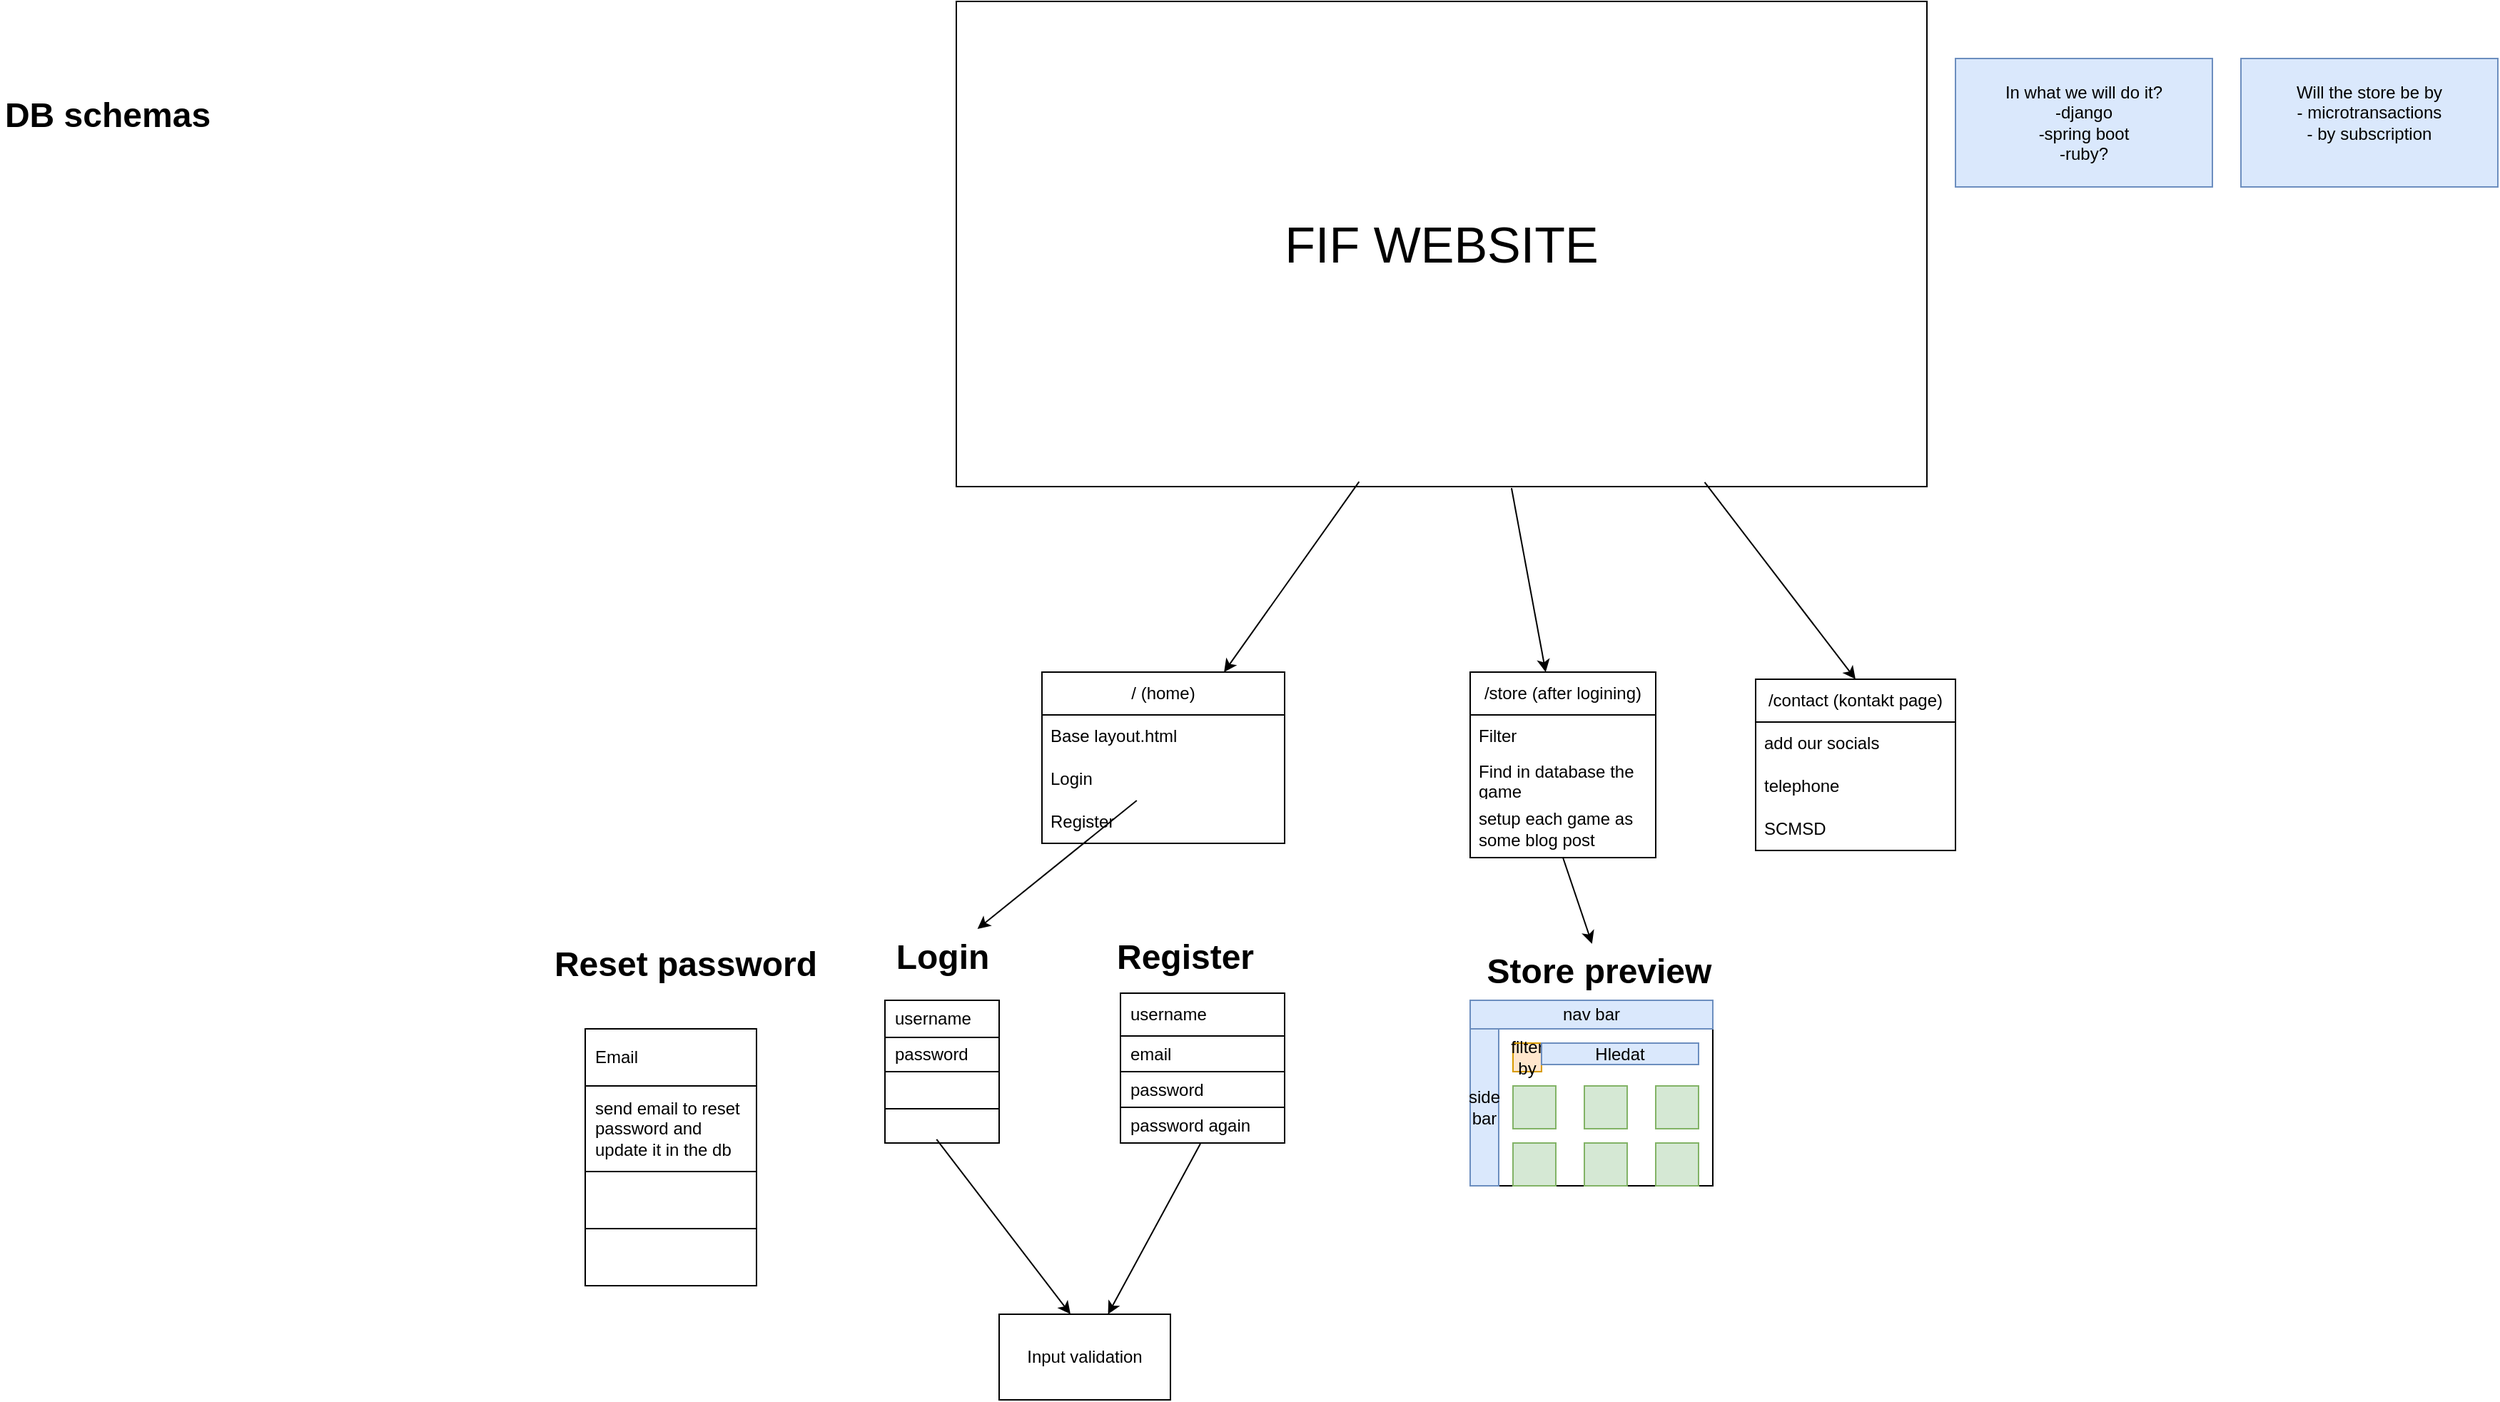<mxfile version="24.7.16">
  <diagram name="Page-1" id="sYMiPiu-Is_nX6wwwRNu">
    <mxGraphModel dx="1434" dy="5391" grid="1" gridSize="10" guides="1" tooltips="1" connect="1" arrows="1" fold="1" page="1" pageScale="1" pageWidth="3300" pageHeight="4681" math="0" shadow="0">
      <root>
        <mxCell id="0" />
        <mxCell id="1" parent="0" />
        <mxCell id="ukTQ_eI5RrCxZxxaiQbG-1" value="&lt;font style=&quot;font-size: 35px;&quot;&gt;FIF WEBSITE&lt;/font&gt;" style="rounded=0;whiteSpace=wrap;html=1;" vertex="1" parent="1">
          <mxGeometry x="1360" y="-20" width="680" height="340" as="geometry" />
        </mxCell>
        <mxCell id="ukTQ_eI5RrCxZxxaiQbG-2" value="&lt;div&gt;In what we will do it?&lt;/div&gt;&lt;div&gt;-django&lt;/div&gt;&lt;div&gt;-spring boot&lt;/div&gt;&lt;div&gt;-ruby?&lt;br&gt;&lt;/div&gt;" style="rounded=0;whiteSpace=wrap;html=1;fillColor=#dae8fc;strokeColor=#6c8ebf;" vertex="1" parent="1">
          <mxGeometry x="2060" y="20" width="180" height="90" as="geometry" />
        </mxCell>
        <mxCell id="ukTQ_eI5RrCxZxxaiQbG-5" value="&lt;div&gt;Will the store be by&lt;/div&gt;&lt;div align=&quot;center&quot;&gt;- microtransactions&lt;/div&gt;&lt;div align=&quot;center&quot;&gt;- by subscription&lt;br&gt;&lt;/div&gt;&lt;div align=&quot;left&quot;&gt;&lt;br&gt;&lt;/div&gt;" style="rounded=0;whiteSpace=wrap;html=1;fillColor=#dae8fc;strokeColor=#6c8ebf;" vertex="1" parent="1">
          <mxGeometry x="2260" y="20" width="180" height="90" as="geometry" />
        </mxCell>
        <mxCell id="ukTQ_eI5RrCxZxxaiQbG-10" value="/ (home)" style="swimlane;fontStyle=0;childLayout=stackLayout;horizontal=1;startSize=30;horizontalStack=0;resizeParent=1;resizeParentMax=0;resizeLast=0;collapsible=1;marginBottom=0;whiteSpace=wrap;html=1;" vertex="1" parent="1">
          <mxGeometry x="1420" y="450" width="170" height="120" as="geometry" />
        </mxCell>
        <mxCell id="ukTQ_eI5RrCxZxxaiQbG-11" value="Base layout.html" style="text;strokeColor=none;fillColor=none;align=left;verticalAlign=middle;spacingLeft=4;spacingRight=4;overflow=hidden;points=[[0,0.5],[1,0.5]];portConstraint=eastwest;rotatable=0;whiteSpace=wrap;html=1;" vertex="1" parent="ukTQ_eI5RrCxZxxaiQbG-10">
          <mxGeometry y="30" width="170" height="30" as="geometry" />
        </mxCell>
        <mxCell id="ukTQ_eI5RrCxZxxaiQbG-12" value="Login" style="text;strokeColor=none;fillColor=none;align=left;verticalAlign=middle;spacingLeft=4;spacingRight=4;overflow=hidden;points=[[0,0.5],[1,0.5]];portConstraint=eastwest;rotatable=0;whiteSpace=wrap;html=1;" vertex="1" parent="ukTQ_eI5RrCxZxxaiQbG-10">
          <mxGeometry y="60" width="170" height="30" as="geometry" />
        </mxCell>
        <mxCell id="ukTQ_eI5RrCxZxxaiQbG-13" value="Register" style="text;strokeColor=none;fillColor=none;align=left;verticalAlign=middle;spacingLeft=4;spacingRight=4;overflow=hidden;points=[[0,0.5],[1,0.5]];portConstraint=eastwest;rotatable=0;whiteSpace=wrap;html=1;" vertex="1" parent="ukTQ_eI5RrCxZxxaiQbG-10">
          <mxGeometry y="90" width="170" height="30" as="geometry" />
        </mxCell>
        <mxCell id="ukTQ_eI5RrCxZxxaiQbG-14" value="" style="endArrow=classic;html=1;rounded=0;exitX=0.415;exitY=0.99;exitDx=0;exitDy=0;exitPerimeter=0;" edge="1" parent="1" source="ukTQ_eI5RrCxZxxaiQbG-1" target="ukTQ_eI5RrCxZxxaiQbG-10">
          <mxGeometry width="50" height="50" relative="1" as="geometry">
            <mxPoint x="1840" y="430" as="sourcePoint" />
            <mxPoint x="1890" y="380" as="targetPoint" />
          </mxGeometry>
        </mxCell>
        <mxCell id="ukTQ_eI5RrCxZxxaiQbG-15" value="/store (after logining)" style="swimlane;fontStyle=0;childLayout=stackLayout;horizontal=1;startSize=30;horizontalStack=0;resizeParent=1;resizeParentMax=0;resizeLast=0;collapsible=1;marginBottom=0;whiteSpace=wrap;html=1;rounded=0;" vertex="1" parent="1">
          <mxGeometry x="1720" y="450" width="130" height="130" as="geometry" />
        </mxCell>
        <mxCell id="ukTQ_eI5RrCxZxxaiQbG-16" value="Filter" style="text;strokeColor=none;fillColor=none;align=left;verticalAlign=middle;spacingLeft=4;spacingRight=4;overflow=hidden;points=[[0,0.5],[1,0.5]];portConstraint=eastwest;rotatable=0;whiteSpace=wrap;html=1;shadow=0;" vertex="1" parent="ukTQ_eI5RrCxZxxaiQbG-15">
          <mxGeometry y="30" width="130" height="30" as="geometry" />
        </mxCell>
        <mxCell id="ukTQ_eI5RrCxZxxaiQbG-17" value="Find in database the game" style="text;strokeColor=none;fillColor=none;align=left;verticalAlign=middle;spacingLeft=4;spacingRight=4;overflow=hidden;points=[[0,0.5],[1,0.5]];portConstraint=eastwest;rotatable=0;whiteSpace=wrap;html=1;" vertex="1" parent="ukTQ_eI5RrCxZxxaiQbG-15">
          <mxGeometry y="60" width="130" height="30" as="geometry" />
        </mxCell>
        <mxCell id="ukTQ_eI5RrCxZxxaiQbG-18" value="&lt;div&gt;setup each game as some blog post&lt;/div&gt;" style="text;strokeColor=none;fillColor=none;align=left;verticalAlign=middle;spacingLeft=4;spacingRight=4;overflow=hidden;points=[[0,0.5],[1,0.5]];portConstraint=eastwest;rotatable=0;whiteSpace=wrap;html=1;" vertex="1" parent="ukTQ_eI5RrCxZxxaiQbG-15">
          <mxGeometry y="90" width="130" height="40" as="geometry" />
        </mxCell>
        <mxCell id="ukTQ_eI5RrCxZxxaiQbG-19" value="" style="endArrow=classic;html=1;rounded=0;exitX=0.572;exitY=1.003;exitDx=0;exitDy=0;exitPerimeter=0;" edge="1" parent="1" source="ukTQ_eI5RrCxZxxaiQbG-1" target="ukTQ_eI5RrCxZxxaiQbG-15">
          <mxGeometry width="50" height="50" relative="1" as="geometry">
            <mxPoint x="1840" y="480" as="sourcePoint" />
            <mxPoint x="1890" y="430" as="targetPoint" />
          </mxGeometry>
        </mxCell>
        <mxCell id="ukTQ_eI5RrCxZxxaiQbG-20" value="" style="rounded=0;whiteSpace=wrap;html=1;" vertex="1" parent="1">
          <mxGeometry x="1720" y="680" width="170" height="130" as="geometry" />
        </mxCell>
        <mxCell id="ukTQ_eI5RrCxZxxaiQbG-21" value="nav bar" style="rounded=0;whiteSpace=wrap;html=1;fillColor=#dae8fc;strokeColor=#6c8ebf;" vertex="1" parent="1">
          <mxGeometry x="1720" y="680" width="170" height="20" as="geometry" />
        </mxCell>
        <mxCell id="ukTQ_eI5RrCxZxxaiQbG-22" value="side bar" style="rounded=0;whiteSpace=wrap;html=1;fillColor=#dae8fc;strokeColor=#6c8ebf;" vertex="1" parent="1">
          <mxGeometry x="1720" y="700" width="20" height="110" as="geometry" />
        </mxCell>
        <mxCell id="ukTQ_eI5RrCxZxxaiQbG-23" value="filter by" style="rounded=0;whiteSpace=wrap;html=1;fillColor=#ffe6cc;strokeColor=#d79b00;" vertex="1" parent="1">
          <mxGeometry x="1750" y="710" width="20" height="20" as="geometry" />
        </mxCell>
        <mxCell id="ukTQ_eI5RrCxZxxaiQbG-24" value="Hledat" style="rounded=0;whiteSpace=wrap;html=1;fillColor=#dae8fc;strokeColor=#6c8ebf;" vertex="1" parent="1">
          <mxGeometry x="1770" y="710" width="110" height="15" as="geometry" />
        </mxCell>
        <mxCell id="ukTQ_eI5RrCxZxxaiQbG-25" value="" style="rounded=0;whiteSpace=wrap;html=1;fillColor=#d5e8d4;strokeColor=#82b366;" vertex="1" parent="1">
          <mxGeometry x="1750" y="780" width="30" height="30" as="geometry" />
        </mxCell>
        <mxCell id="ukTQ_eI5RrCxZxxaiQbG-26" value="" style="rounded=0;whiteSpace=wrap;html=1;fillColor=#d5e8d4;strokeColor=#82b366;" vertex="1" parent="1">
          <mxGeometry x="1850" y="740" width="30" height="30" as="geometry" />
        </mxCell>
        <mxCell id="ukTQ_eI5RrCxZxxaiQbG-27" value="" style="rounded=0;whiteSpace=wrap;html=1;fillColor=#d5e8d4;strokeColor=#82b366;" vertex="1" parent="1">
          <mxGeometry x="1800" y="740" width="30" height="30" as="geometry" />
        </mxCell>
        <mxCell id="ukTQ_eI5RrCxZxxaiQbG-28" value="" style="rounded=0;whiteSpace=wrap;html=1;fillColor=#d5e8d4;strokeColor=#82b366;" vertex="1" parent="1">
          <mxGeometry x="1750" y="740" width="30" height="30" as="geometry" />
        </mxCell>
        <mxCell id="ukTQ_eI5RrCxZxxaiQbG-29" value="" style="rounded=0;whiteSpace=wrap;html=1;fillColor=#d5e8d4;strokeColor=#82b366;" vertex="1" parent="1">
          <mxGeometry x="1800" y="780" width="30" height="30" as="geometry" />
        </mxCell>
        <mxCell id="ukTQ_eI5RrCxZxxaiQbG-30" value="" style="rounded=0;whiteSpace=wrap;html=1;fillColor=#d5e8d4;strokeColor=#82b366;" vertex="1" parent="1">
          <mxGeometry x="1850" y="780" width="30" height="30" as="geometry" />
        </mxCell>
        <mxCell id="ukTQ_eI5RrCxZxxaiQbG-32" value="Store preview" style="text;strokeColor=none;fillColor=none;html=1;fontSize=24;fontStyle=1;verticalAlign=middle;align=center;" vertex="1" parent="1">
          <mxGeometry x="1760" y="640" width="100" height="40" as="geometry" />
        </mxCell>
        <mxCell id="ukTQ_eI5RrCxZxxaiQbG-33" value="" style="endArrow=classic;html=1;rounded=0;exitX=0.5;exitY=1;exitDx=0;exitDy=0;exitPerimeter=0;entryX=0.454;entryY=0.01;entryDx=0;entryDy=0;entryPerimeter=0;" edge="1" parent="1" source="ukTQ_eI5RrCxZxxaiQbG-18" target="ukTQ_eI5RrCxZxxaiQbG-32">
          <mxGeometry width="50" height="50" relative="1" as="geometry">
            <mxPoint x="1840" y="630" as="sourcePoint" />
            <mxPoint x="1890" y="580" as="targetPoint" />
          </mxGeometry>
        </mxCell>
        <UserObject label="" id="ukTQ_eI5RrCxZxxaiQbG-38">
          <mxCell style="shape=table;startSize=0;container=1;collapsible=0;childLayout=tableLayout;fontSize=11;fillColor=none;strokeColor=default;rowLines=1;fixedRows=0;" vertex="1" parent="1">
            <mxGeometry x="1310" y="680" width="80" height="100" as="geometry" />
          </mxCell>
        </UserObject>
        <mxCell id="ukTQ_eI5RrCxZxxaiQbG-39" value="" style="shape=tableRow;horizontal=0;startSize=0;swimlaneHead=0;swimlaneBody=0;strokeColor=inherit;top=0;left=0;bottom=0;right=0;collapsible=0;dropTarget=0;fillColor=none;points=[[0,0.5],[1,0.5]];portConstraint=eastwest;fontSize=16;" vertex="1" parent="ukTQ_eI5RrCxZxxaiQbG-38">
          <mxGeometry width="80" height="26" as="geometry" />
        </mxCell>
        <mxCell id="ukTQ_eI5RrCxZxxaiQbG-40" value="username" style="shape=partialRectangle;html=1;whiteSpace=wrap;connectable=0;strokeColor=inherit;overflow=hidden;fillColor=none;top=0;left=0;bottom=0;right=0;pointerEvents=1;fontSize=12;align=left;spacingLeft=5;" vertex="1" parent="ukTQ_eI5RrCxZxxaiQbG-39">
          <mxGeometry width="80" height="26" as="geometry">
            <mxRectangle width="80" height="26" as="alternateBounds" />
          </mxGeometry>
        </mxCell>
        <mxCell id="ukTQ_eI5RrCxZxxaiQbG-41" value="" style="shape=tableRow;horizontal=0;startSize=0;swimlaneHead=0;swimlaneBody=0;strokeColor=inherit;top=0;left=0;bottom=0;right=0;collapsible=0;dropTarget=0;fillColor=none;points=[[0,0.5],[1,0.5]];portConstraint=eastwest;fontSize=16;" vertex="1" parent="ukTQ_eI5RrCxZxxaiQbG-38">
          <mxGeometry y="26" width="80" height="24" as="geometry" />
        </mxCell>
        <mxCell id="ukTQ_eI5RrCxZxxaiQbG-42" value="password" style="shape=partialRectangle;html=1;whiteSpace=wrap;connectable=0;strokeColor=inherit;overflow=hidden;fillColor=none;top=0;left=0;bottom=0;right=0;pointerEvents=1;fontSize=12;align=left;spacingLeft=5;" vertex="1" parent="ukTQ_eI5RrCxZxxaiQbG-41">
          <mxGeometry width="80" height="24" as="geometry">
            <mxRectangle width="80" height="24" as="alternateBounds" />
          </mxGeometry>
        </mxCell>
        <mxCell id="ukTQ_eI5RrCxZxxaiQbG-43" value="" style="shape=tableRow;horizontal=0;startSize=0;swimlaneHead=0;swimlaneBody=0;strokeColor=inherit;top=0;left=0;bottom=0;right=0;collapsible=0;dropTarget=0;fillColor=none;points=[[0,0.5],[1,0.5]];portConstraint=eastwest;fontSize=16;" vertex="1" parent="ukTQ_eI5RrCxZxxaiQbG-38">
          <mxGeometry y="50" width="80" height="26" as="geometry" />
        </mxCell>
        <mxCell id="ukTQ_eI5RrCxZxxaiQbG-44" value="" style="shape=partialRectangle;html=1;whiteSpace=wrap;connectable=0;strokeColor=inherit;overflow=hidden;fillColor=none;top=0;left=0;bottom=0;right=0;pointerEvents=1;fontSize=12;align=left;spacingLeft=5;" vertex="1" parent="ukTQ_eI5RrCxZxxaiQbG-43">
          <mxGeometry width="80" height="26" as="geometry">
            <mxRectangle width="80" height="26" as="alternateBounds" />
          </mxGeometry>
        </mxCell>
        <mxCell id="ukTQ_eI5RrCxZxxaiQbG-45" style="shape=tableRow;horizontal=0;startSize=0;swimlaneHead=0;swimlaneBody=0;strokeColor=inherit;top=0;left=0;bottom=0;right=0;collapsible=0;dropTarget=0;fillColor=none;points=[[0,0.5],[1,0.5]];portConstraint=eastwest;fontSize=16;" vertex="1" parent="ukTQ_eI5RrCxZxxaiQbG-38">
          <mxGeometry y="76" width="80" height="24" as="geometry" />
        </mxCell>
        <mxCell id="ukTQ_eI5RrCxZxxaiQbG-46" value="" style="shape=partialRectangle;html=1;whiteSpace=wrap;connectable=0;strokeColor=inherit;overflow=hidden;fillColor=none;top=0;left=0;bottom=0;right=0;pointerEvents=1;fontSize=12;align=left;spacingLeft=5;" vertex="1" parent="ukTQ_eI5RrCxZxxaiQbG-45">
          <mxGeometry width="80" height="24" as="geometry">
            <mxRectangle width="80" height="24" as="alternateBounds" />
          </mxGeometry>
        </mxCell>
        <mxCell id="ukTQ_eI5RrCxZxxaiQbG-47" value="Login" style="text;strokeColor=none;fillColor=none;html=1;fontSize=24;fontStyle=1;verticalAlign=middle;align=center;" vertex="1" parent="1">
          <mxGeometry x="1300" y="630" width="100" height="40" as="geometry" />
        </mxCell>
        <mxCell id="ukTQ_eI5RrCxZxxaiQbG-48" value="" style="endArrow=classic;html=1;rounded=0;" edge="1" parent="1" source="ukTQ_eI5RrCxZxxaiQbG-12" target="ukTQ_eI5RrCxZxxaiQbG-47">
          <mxGeometry width="50" height="50" relative="1" as="geometry">
            <mxPoint x="1460" y="660" as="sourcePoint" />
            <mxPoint x="1510" y="610" as="targetPoint" />
          </mxGeometry>
        </mxCell>
        <mxCell id="ukTQ_eI5RrCxZxxaiQbG-49" value="Register" style="text;strokeColor=none;fillColor=none;html=1;fontSize=24;fontStyle=1;verticalAlign=middle;align=center;" vertex="1" parent="1">
          <mxGeometry x="1470" y="630" width="100" height="40" as="geometry" />
        </mxCell>
        <mxCell id="ukTQ_eI5RrCxZxxaiQbG-50" value="" style="shape=table;startSize=0;container=1;collapsible=0;childLayout=tableLayout;fontSize=11;fillColor=none;strokeColor=default;" vertex="1" parent="1">
          <mxGeometry x="1475" y="675" width="115" height="105" as="geometry" />
        </mxCell>
        <mxCell id="ukTQ_eI5RrCxZxxaiQbG-51" value="" style="shape=tableRow;horizontal=0;startSize=0;swimlaneHead=0;swimlaneBody=0;strokeColor=inherit;top=0;left=0;bottom=0;right=0;collapsible=0;dropTarget=0;fillColor=none;points=[[0,0.5],[1,0.5]];portConstraint=eastwest;fontSize=16;" vertex="1" parent="ukTQ_eI5RrCxZxxaiQbG-50">
          <mxGeometry width="115" height="30" as="geometry" />
        </mxCell>
        <mxCell id="ukTQ_eI5RrCxZxxaiQbG-52" value="username" style="shape=partialRectangle;html=1;whiteSpace=wrap;connectable=0;strokeColor=inherit;overflow=hidden;fillColor=none;top=0;left=0;bottom=0;right=0;pointerEvents=1;fontSize=12;align=left;spacingLeft=5;" vertex="1" parent="ukTQ_eI5RrCxZxxaiQbG-51">
          <mxGeometry width="115" height="30" as="geometry">
            <mxRectangle width="115" height="30" as="alternateBounds" />
          </mxGeometry>
        </mxCell>
        <mxCell id="ukTQ_eI5RrCxZxxaiQbG-53" value="" style="shape=tableRow;horizontal=0;startSize=0;swimlaneHead=0;swimlaneBody=0;strokeColor=inherit;top=0;left=0;bottom=0;right=0;collapsible=0;dropTarget=0;fillColor=none;points=[[0,0.5],[1,0.5]];portConstraint=eastwest;fontSize=16;" vertex="1" parent="ukTQ_eI5RrCxZxxaiQbG-50">
          <mxGeometry y="30" width="115" height="25" as="geometry" />
        </mxCell>
        <mxCell id="ukTQ_eI5RrCxZxxaiQbG-54" value="email" style="shape=partialRectangle;html=1;whiteSpace=wrap;connectable=0;strokeColor=inherit;overflow=hidden;fillColor=none;top=0;left=0;bottom=0;right=0;pointerEvents=1;fontSize=12;align=left;spacingLeft=5;" vertex="1" parent="ukTQ_eI5RrCxZxxaiQbG-53">
          <mxGeometry width="115" height="25" as="geometry">
            <mxRectangle width="115" height="25" as="alternateBounds" />
          </mxGeometry>
        </mxCell>
        <mxCell id="ukTQ_eI5RrCxZxxaiQbG-55" value="" style="shape=tableRow;horizontal=0;startSize=0;swimlaneHead=0;swimlaneBody=0;strokeColor=inherit;top=0;left=0;bottom=0;right=0;collapsible=0;dropTarget=0;fillColor=none;points=[[0,0.5],[1,0.5]];portConstraint=eastwest;fontSize=16;" vertex="1" parent="ukTQ_eI5RrCxZxxaiQbG-50">
          <mxGeometry y="55" width="115" height="25" as="geometry" />
        </mxCell>
        <mxCell id="ukTQ_eI5RrCxZxxaiQbG-56" value="password" style="shape=partialRectangle;html=1;whiteSpace=wrap;connectable=0;strokeColor=inherit;overflow=hidden;fillColor=none;top=0;left=0;bottom=0;right=0;pointerEvents=1;fontSize=12;align=left;spacingLeft=5;" vertex="1" parent="ukTQ_eI5RrCxZxxaiQbG-55">
          <mxGeometry width="115" height="25" as="geometry">
            <mxRectangle width="115" height="25" as="alternateBounds" />
          </mxGeometry>
        </mxCell>
        <mxCell id="ukTQ_eI5RrCxZxxaiQbG-57" style="shape=tableRow;horizontal=0;startSize=0;swimlaneHead=0;swimlaneBody=0;strokeColor=inherit;top=0;left=0;bottom=0;right=0;collapsible=0;dropTarget=0;fillColor=none;points=[[0,0.5],[1,0.5]];portConstraint=eastwest;fontSize=16;" vertex="1" parent="ukTQ_eI5RrCxZxxaiQbG-50">
          <mxGeometry y="80" width="115" height="25" as="geometry" />
        </mxCell>
        <mxCell id="ukTQ_eI5RrCxZxxaiQbG-58" value="password again" style="shape=partialRectangle;html=1;whiteSpace=wrap;connectable=0;strokeColor=inherit;overflow=hidden;fillColor=none;top=0;left=0;bottom=0;right=0;pointerEvents=1;fontSize=12;align=left;spacingLeft=5;" vertex="1" parent="ukTQ_eI5RrCxZxxaiQbG-57">
          <mxGeometry width="115" height="25" as="geometry">
            <mxRectangle width="115" height="25" as="alternateBounds" />
          </mxGeometry>
        </mxCell>
        <mxCell id="ukTQ_eI5RrCxZxxaiQbG-59" value="/contact (kontakt page)" style="swimlane;fontStyle=0;childLayout=stackLayout;horizontal=1;startSize=30;horizontalStack=0;resizeParent=1;resizeParentMax=0;resizeLast=0;collapsible=1;marginBottom=0;whiteSpace=wrap;html=1;" vertex="1" parent="1">
          <mxGeometry x="1920" y="455" width="140" height="120" as="geometry" />
        </mxCell>
        <mxCell id="ukTQ_eI5RrCxZxxaiQbG-60" value="add our socials" style="text;strokeColor=none;fillColor=none;align=left;verticalAlign=middle;spacingLeft=4;spacingRight=4;overflow=hidden;points=[[0,0.5],[1,0.5]];portConstraint=eastwest;rotatable=0;whiteSpace=wrap;html=1;" vertex="1" parent="ukTQ_eI5RrCxZxxaiQbG-59">
          <mxGeometry y="30" width="140" height="30" as="geometry" />
        </mxCell>
        <mxCell id="ukTQ_eI5RrCxZxxaiQbG-61" value="telephone" style="text;strokeColor=none;fillColor=none;align=left;verticalAlign=middle;spacingLeft=4;spacingRight=4;overflow=hidden;points=[[0,0.5],[1,0.5]];portConstraint=eastwest;rotatable=0;whiteSpace=wrap;html=1;" vertex="1" parent="ukTQ_eI5RrCxZxxaiQbG-59">
          <mxGeometry y="60" width="140" height="30" as="geometry" />
        </mxCell>
        <mxCell id="ukTQ_eI5RrCxZxxaiQbG-62" value="SCMSD " style="text;strokeColor=none;fillColor=none;align=left;verticalAlign=middle;spacingLeft=4;spacingRight=4;overflow=hidden;points=[[0,0.5],[1,0.5]];portConstraint=eastwest;rotatable=0;whiteSpace=wrap;html=1;" vertex="1" parent="ukTQ_eI5RrCxZxxaiQbG-59">
          <mxGeometry y="90" width="140" height="30" as="geometry" />
        </mxCell>
        <mxCell id="ukTQ_eI5RrCxZxxaiQbG-63" value="" style="endArrow=classic;html=1;rounded=0;exitX=0.771;exitY=0.991;exitDx=0;exitDy=0;exitPerimeter=0;entryX=0.5;entryY=0;entryDx=0;entryDy=0;" edge="1" parent="1" source="ukTQ_eI5RrCxZxxaiQbG-1" target="ukTQ_eI5RrCxZxxaiQbG-59">
          <mxGeometry width="50" height="50" relative="1" as="geometry">
            <mxPoint x="1940" y="400" as="sourcePoint" />
            <mxPoint x="1990" y="350" as="targetPoint" />
          </mxGeometry>
        </mxCell>
        <mxCell id="ukTQ_eI5RrCxZxxaiQbG-64" value="" style="endArrow=classic;html=1;rounded=0;exitX=0.452;exitY=0.895;exitDx=0;exitDy=0;exitPerimeter=0;" edge="1" parent="1" source="ukTQ_eI5RrCxZxxaiQbG-45">
          <mxGeometry width="50" height="50" relative="1" as="geometry">
            <mxPoint x="1420" y="890" as="sourcePoint" />
            <mxPoint x="1440" y="900" as="targetPoint" />
            <Array as="points">
              <mxPoint x="1440" y="900" />
            </Array>
          </mxGeometry>
        </mxCell>
        <mxCell id="ukTQ_eI5RrCxZxxaiQbG-65" value="" style="endArrow=classic;html=1;rounded=0;exitX=0.487;exitY=1.021;exitDx=0;exitDy=0;exitPerimeter=0;" edge="1" parent="1" source="ukTQ_eI5RrCxZxxaiQbG-57" target="ukTQ_eI5RrCxZxxaiQbG-66">
          <mxGeometry width="50" height="50" relative="1" as="geometry">
            <mxPoint x="1560" y="810" as="sourcePoint" />
            <mxPoint x="1470" y="900" as="targetPoint" />
          </mxGeometry>
        </mxCell>
        <mxCell id="ukTQ_eI5RrCxZxxaiQbG-66" value="Input validation" style="rounded=0;whiteSpace=wrap;html=1;" vertex="1" parent="1">
          <mxGeometry x="1390" y="900" width="120" height="60" as="geometry" />
        </mxCell>
        <mxCell id="ukTQ_eI5RrCxZxxaiQbG-67" value="Reset password" style="text;strokeColor=none;fillColor=none;html=1;fontSize=24;fontStyle=1;verticalAlign=middle;align=center;" vertex="1" parent="1">
          <mxGeometry x="1120" y="635" width="100" height="40" as="geometry" />
        </mxCell>
        <mxCell id="ukTQ_eI5RrCxZxxaiQbG-68" value="" style="shape=table;startSize=0;container=1;collapsible=0;childLayout=tableLayout;fontSize=11;fillColor=none;strokeColor=default;" vertex="1" parent="1">
          <mxGeometry x="1100" y="700" width="120" height="180" as="geometry" />
        </mxCell>
        <mxCell id="ukTQ_eI5RrCxZxxaiQbG-69" value="" style="shape=tableRow;horizontal=0;startSize=0;swimlaneHead=0;swimlaneBody=0;strokeColor=inherit;top=0;left=0;bottom=0;right=0;collapsible=0;dropTarget=0;fillColor=none;points=[[0,0.5],[1,0.5]];portConstraint=eastwest;fontSize=16;" vertex="1" parent="ukTQ_eI5RrCxZxxaiQbG-68">
          <mxGeometry width="120" height="40" as="geometry" />
        </mxCell>
        <mxCell id="ukTQ_eI5RrCxZxxaiQbG-70" value="Email" style="shape=partialRectangle;html=1;whiteSpace=wrap;connectable=0;strokeColor=inherit;overflow=hidden;fillColor=none;top=0;left=0;bottom=0;right=0;pointerEvents=1;fontSize=12;align=left;spacingLeft=5;" vertex="1" parent="ukTQ_eI5RrCxZxxaiQbG-69">
          <mxGeometry width="120" height="40" as="geometry">
            <mxRectangle width="120" height="40" as="alternateBounds" />
          </mxGeometry>
        </mxCell>
        <mxCell id="ukTQ_eI5RrCxZxxaiQbG-71" value="" style="shape=tableRow;horizontal=0;startSize=0;swimlaneHead=0;swimlaneBody=0;strokeColor=inherit;top=0;left=0;bottom=0;right=0;collapsible=0;dropTarget=0;fillColor=none;points=[[0,0.5],[1,0.5]];portConstraint=eastwest;fontSize=16;" vertex="1" parent="ukTQ_eI5RrCxZxxaiQbG-68">
          <mxGeometry y="40" width="120" height="60" as="geometry" />
        </mxCell>
        <mxCell id="ukTQ_eI5RrCxZxxaiQbG-72" value="send email to reset password and update it in the db" style="shape=partialRectangle;html=1;whiteSpace=wrap;connectable=0;strokeColor=inherit;overflow=hidden;fillColor=none;top=0;left=0;bottom=0;right=0;pointerEvents=1;fontSize=12;align=left;spacingLeft=5;" vertex="1" parent="ukTQ_eI5RrCxZxxaiQbG-71">
          <mxGeometry width="120" height="60" as="geometry">
            <mxRectangle width="120" height="60" as="alternateBounds" />
          </mxGeometry>
        </mxCell>
        <mxCell id="ukTQ_eI5RrCxZxxaiQbG-73" value="" style="shape=tableRow;horizontal=0;startSize=0;swimlaneHead=0;swimlaneBody=0;strokeColor=inherit;top=0;left=0;bottom=0;right=0;collapsible=0;dropTarget=0;fillColor=none;points=[[0,0.5],[1,0.5]];portConstraint=eastwest;fontSize=16;" vertex="1" parent="ukTQ_eI5RrCxZxxaiQbG-68">
          <mxGeometry y="100" width="120" height="40" as="geometry" />
        </mxCell>
        <mxCell id="ukTQ_eI5RrCxZxxaiQbG-74" value="" style="shape=partialRectangle;html=1;whiteSpace=wrap;connectable=0;strokeColor=inherit;overflow=hidden;fillColor=none;top=0;left=0;bottom=0;right=0;pointerEvents=1;fontSize=12;align=left;spacingLeft=5;" vertex="1" parent="ukTQ_eI5RrCxZxxaiQbG-73">
          <mxGeometry width="120" height="40" as="geometry">
            <mxRectangle width="120" height="40" as="alternateBounds" />
          </mxGeometry>
        </mxCell>
        <mxCell id="ukTQ_eI5RrCxZxxaiQbG-75" style="shape=tableRow;horizontal=0;startSize=0;swimlaneHead=0;swimlaneBody=0;strokeColor=inherit;top=0;left=0;bottom=0;right=0;collapsible=0;dropTarget=0;fillColor=none;points=[[0,0.5],[1,0.5]];portConstraint=eastwest;fontSize=16;" vertex="1" parent="ukTQ_eI5RrCxZxxaiQbG-68">
          <mxGeometry y="140" width="120" height="40" as="geometry" />
        </mxCell>
        <mxCell id="ukTQ_eI5RrCxZxxaiQbG-76" value="" style="shape=partialRectangle;html=1;whiteSpace=wrap;connectable=0;strokeColor=inherit;overflow=hidden;fillColor=none;top=0;left=0;bottom=0;right=0;pointerEvents=1;fontSize=12;align=left;spacingLeft=5;" vertex="1" parent="ukTQ_eI5RrCxZxxaiQbG-75">
          <mxGeometry width="120" height="40" as="geometry">
            <mxRectangle width="120" height="40" as="alternateBounds" />
          </mxGeometry>
        </mxCell>
        <mxCell id="ukTQ_eI5RrCxZxxaiQbG-77" value="DB schemas" style="text;strokeColor=none;fillColor=none;html=1;fontSize=24;fontStyle=1;verticalAlign=middle;align=center;" vertex="1" parent="1">
          <mxGeometry x="690" y="30" width="150" height="60" as="geometry" />
        </mxCell>
      </root>
    </mxGraphModel>
  </diagram>
</mxfile>
